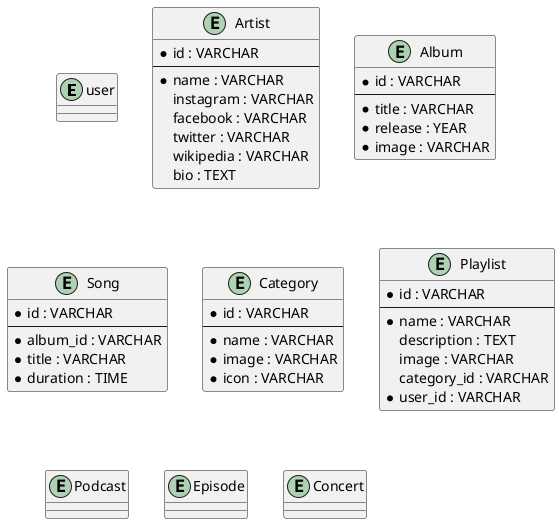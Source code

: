 @startuml
entity user {

}

entity Artist {
	* id : VARCHAR
	--
	* name : VARCHAR
	instagram : VARCHAR
	facebook : VARCHAR
	twitter : VARCHAR
	wikipedia : VARCHAR
	bio : TEXT
}

entity Album {
	* id : VARCHAR
	--
	* title : VARCHAR
	* release : YEAR
	* image : VARCHAR
}

entity Song {
	* id : VARCHAR
	--
	* album_id : VARCHAR
	* title : VARCHAR
	* duration : TIME
}

entity Category {
	* id : VARCHAR
	--
	* name : VARCHAR
	* image : VARCHAR
	* icon : VARCHAR
}

entity Playlist {
	* id : VARCHAR
	--
	* name : VARCHAR
	description : TEXT
	image : VARCHAR
	category_id : VARCHAR
	* user_id : VARCHAR
}

entity Podcast {

}

entity Episode {

}


entity Concert {

}

@enduml